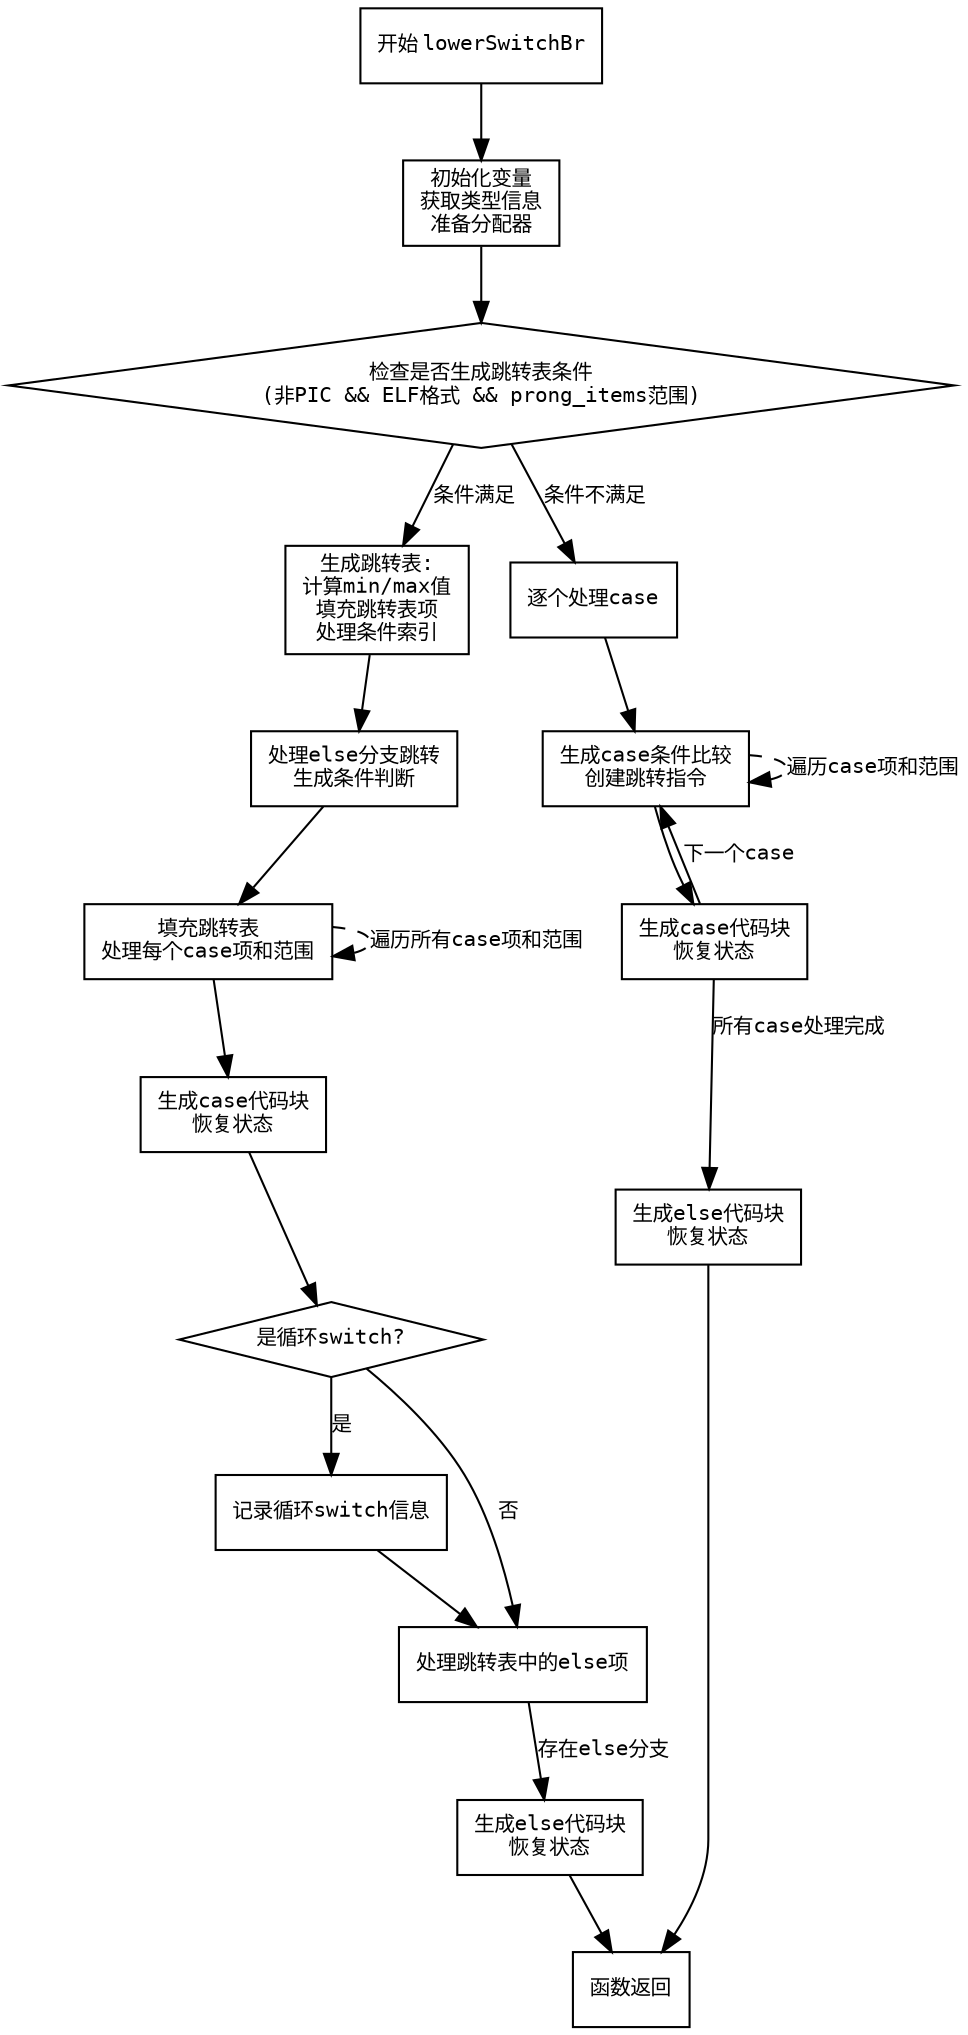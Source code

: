 
digraph flowchart {
    node [shape=rectangle, fontname="Courier", fontsize=10];
    edge [fontname="Courier", fontsize=10];

    start [label="开始 lowerSwitchBr"];
    init [label="初始化变量\n获取类型信息\n准备分配器"];
    check_table_cond [label="检查是否生成跳转表条件\n(非PIC && ELF格式 && prong_items范围)" shape=diamond];
    gen_jump_table [label="生成跳转表:\n计算min/max值\n填充跳转表项\n处理条件索引"];
    handle_else_jump [label="处理else分支跳转\n生成条件判断"];
    fill_table [label="填充跳转表\n处理每个case项和范围"];
    process_cases_table [label="生成case代码块\n恢复状态"];
    loop_switch_check [label="是循环switch?" shape=diamond];
    loop_switch_handling [label="记录循环switch信息"];
    handle_else_table [label="处理跳转表中的else项"];
    process_else_table [label="生成else代码块\n恢复状态"];
    no_table [label="逐个处理case"];
    handle_case [label="生成case条件比较\n创建跳转指令"];
    process_cases [label="生成case代码块\n恢复状态"];
    handle_else [label="生成else代码块\n恢复状态"];
    end [label="函数返回"];

    start -> init;
    init -> check_table_cond;
    
    check_table_cond -> gen_jump_table [label="条件满足"];
    check_table_cond -> no_table [label="条件不满足"];
    
    gen_jump_table -> handle_else_jump;
    handle_else_jump -> fill_table;
    fill_table -> process_cases_table;
    process_cases_table -> loop_switch_check;
    
    loop_switch_check -> loop_switch_handling [label="是"];
    loop_switch_check -> handle_else_table [label="否"];
    
    loop_switch_handling -> handle_else_table;
    handle_else_table -> process_else_table [label="存在else分支"];
    process_else_table -> end;
    
    no_table -> handle_case;
    handle_case -> process_cases;
    process_cases -> handle_case [label="下一个case"];
    process_cases -> handle_else [label="所有case处理完成"];
    handle_else -> end;
    
    edge [style=dashed];
    fill_table -> fill_table [label="遍历所有case项和范围"];
    handle_case -> handle_case [label="遍历case项和范围"];
}
